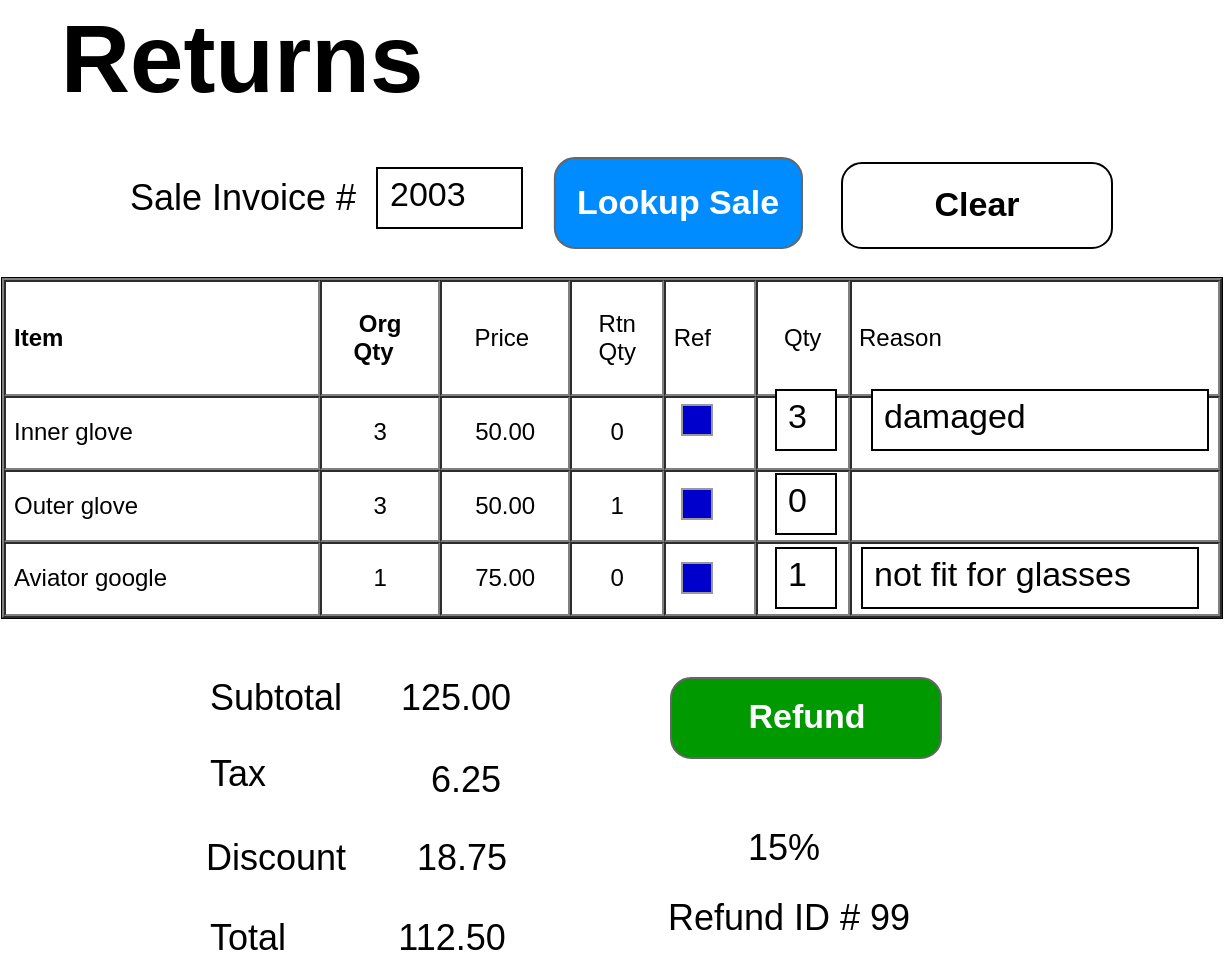 <mxfile version="14.7.0" type="device"><diagram id="PiYevkb1cVEa32YTlIZ7" name="Page-1"><mxGraphModel dx="1102" dy="535" grid="1" gridSize="10" guides="1" tooltips="1" connect="1" arrows="1" fold="1" page="1" pageScale="1" pageWidth="1100" pageHeight="850" math="0" shadow="0"><root><mxCell id="0"/><mxCell id="1" parent="0"/><mxCell id="2Rb7SeELXFZr_ICaBWlP-54" value="Clear" style="strokeWidth=1;shadow=0;dashed=0;align=center;html=1;shape=mxgraph.mockup.buttons.button;mainText=;buttonStyle=round;fontSize=17;fontStyle=1;whiteSpace=wrap;" parent="1" vertex="1"><mxGeometry x="470" y="112.5" width="135" height="42.5" as="geometry"/></mxCell><mxCell id="mo5rwx7vJ-f3ISJSgfBa-1" value="Returns" style="text;html=1;strokeColor=none;fillColor=none;align=center;verticalAlign=middle;whiteSpace=wrap;rounded=0;fontSize=48;fontStyle=1" parent="1" vertex="1"><mxGeometry x="150" y="50" width="40" height="20" as="geometry"/></mxCell><mxCell id="mo5rwx7vJ-f3ISJSgfBa-21" value="&lt;table cellpadding=&quot;4&quot; cellspacing=&quot;0&quot; border=&quot;1&quot; style=&quot;font-size: 1em ; width: 100% ; height: 100%&quot;&gt;&lt;tbody&gt;&lt;tr&gt;&lt;th&gt;Item&amp;nbsp; &amp;nbsp; &amp;nbsp; &amp;nbsp; &amp;nbsp; &amp;nbsp; &amp;nbsp; &amp;nbsp; &amp;nbsp; &amp;nbsp;&lt;/th&gt;&lt;th style=&quot;text-align: center&quot;&gt;Org&lt;br&gt;Qty&amp;nbsp;&amp;nbsp;&lt;/th&gt;&lt;td style=&quot;text-align: center&quot;&gt;Price&amp;nbsp;&lt;/td&gt;&lt;td style=&quot;text-align: center&quot;&gt;Rtn&lt;br&gt;Qty&lt;/td&gt;&lt;td&gt;Ref&lt;/td&gt;&lt;td style=&quot;text-align: center&quot;&gt;Qty&lt;/td&gt;&lt;td&gt;Reason&amp;nbsp; &amp;nbsp; &amp;nbsp; &amp;nbsp; &amp;nbsp; &amp;nbsp; &amp;nbsp; &amp;nbsp; &amp;nbsp; &amp;nbsp;&lt;/td&gt;&lt;/tr&gt;&lt;tr&gt;&lt;td&gt;Inner glove&lt;/td&gt;&lt;td style=&quot;text-align: center&quot;&gt;3&lt;/td&gt;&lt;td style=&quot;text-align: center&quot;&gt;50.00&lt;/td&gt;&lt;td style=&quot;text-align: center&quot;&gt;0&lt;/td&gt;&lt;td&gt;&lt;br&gt;&lt;/td&gt;&lt;td&gt;&lt;br&gt;&lt;/td&gt;&lt;td&gt;&lt;br&gt;&lt;/td&gt;&lt;/tr&gt;&lt;tr&gt;&lt;td&gt;Outer glove&lt;/td&gt;&lt;td style=&quot;text-align: center&quot;&gt;3&lt;/td&gt;&lt;td style=&quot;text-align: center&quot;&gt;50.00&lt;/td&gt;&lt;td style=&quot;text-align: center&quot;&gt;1&lt;/td&gt;&lt;td&gt;&lt;br&gt;&lt;/td&gt;&lt;td&gt;&lt;br&gt;&lt;/td&gt;&lt;td&gt;&lt;br&gt;&lt;/td&gt;&lt;/tr&gt;&lt;tr&gt;&lt;td&gt;Aviator google&lt;/td&gt;&lt;td style=&quot;text-align: center&quot;&gt;1&lt;/td&gt;&lt;td style=&quot;text-align: center&quot;&gt;75.00&lt;/td&gt;&lt;td style=&quot;text-align: center&quot;&gt;0&lt;/td&gt;&lt;td&gt;&lt;br&gt;&lt;/td&gt;&lt;td&gt;&lt;br&gt;&lt;/td&gt;&lt;td&gt;&lt;br&gt;&lt;/td&gt;&lt;/tr&gt;&lt;/tbody&gt;&lt;/table&gt; " style="verticalAlign=top;align=left;overflow=fill;fontSize=12;fontFamily=Helvetica;html=1;fillColor=none;" parent="1" vertex="1"><mxGeometry x="50" y="170" width="610" height="170" as="geometry"/></mxCell><mxCell id="2Rb7SeELXFZr_ICaBWlP-34" value="2003" style="strokeWidth=1;shadow=0;dashed=0;align=center;html=1;shape=mxgraph.mockup.text.textBox;align=left;fontSize=17;spacingLeft=4;spacingTop=-3;mainText=;" parent="1" vertex="1"><mxGeometry x="237.5" y="115" width="72.5" height="30" as="geometry"/></mxCell><mxCell id="2Rb7SeELXFZr_ICaBWlP-35" value="Lookup Sale" style="strokeWidth=1;shadow=0;dashed=0;align=center;html=1;shape=mxgraph.mockup.buttons.button;strokeColor=#666666;fontColor=#ffffff;mainText=;buttonStyle=round;fontSize=17;fontStyle=1;fillColor=#008cff;whiteSpace=wrap;" parent="1" vertex="1"><mxGeometry x="326.42" y="110" width="123.58" height="45" as="geometry"/></mxCell><mxCell id="2Rb7SeELXFZr_ICaBWlP-36" value="3" style="strokeWidth=1;shadow=0;dashed=0;align=center;html=1;shape=mxgraph.mockup.text.textBox;align=left;fontSize=17;spacingLeft=4;spacingTop=-3;mainText=;" parent="1" vertex="1"><mxGeometry x="437" y="226" width="30" height="30" as="geometry"/></mxCell><mxCell id="2Rb7SeELXFZr_ICaBWlP-39" value="0" style="strokeWidth=1;shadow=0;dashed=0;align=center;html=1;shape=mxgraph.mockup.text.textBox;align=left;fontSize=17;spacingLeft=4;spacingTop=-3;mainText=;" parent="1" vertex="1"><mxGeometry x="437" y="268" width="30" height="30" as="geometry"/></mxCell><mxCell id="2Rb7SeELXFZr_ICaBWlP-42" value="1" style="strokeWidth=1;shadow=0;dashed=0;align=center;html=1;shape=mxgraph.mockup.text.textBox;align=left;fontSize=17;spacingLeft=4;spacingTop=-3;mainText=;" parent="1" vertex="1"><mxGeometry x="437" y="305" width="30" height="30" as="geometry"/></mxCell><mxCell id="2Rb7SeELXFZr_ICaBWlP-43" value="Refund" style="strokeWidth=1;shadow=0;dashed=0;align=center;html=1;shape=mxgraph.mockup.buttons.button;strokeColor=#666666;fontColor=#ffffff;mainText=;buttonStyle=round;fontSize=17;fontStyle=1;whiteSpace=wrap;fillColor=#009900;" parent="1" vertex="1"><mxGeometry x="384.5" y="370" width="135" height="40" as="geometry"/></mxCell><mxCell id="2Rb7SeELXFZr_ICaBWlP-44" value="Sale Invoice #" style="text;html=1;strokeColor=none;fillColor=none;align=center;verticalAlign=middle;whiteSpace=wrap;rounded=0;fontSize=18;" parent="1" vertex="1"><mxGeometry x="102.5" y="120" width="135" height="20" as="geometry"/></mxCell><mxCell id="2Rb7SeELXFZr_ICaBWlP-45" value="Subtotal" style="text;html=1;strokeColor=none;fillColor=none;align=center;verticalAlign=middle;whiteSpace=wrap;rounded=0;fontSize=18;" parent="1" vertex="1"><mxGeometry x="138.42" y="370" width="98" height="20" as="geometry"/></mxCell><mxCell id="2Rb7SeELXFZr_ICaBWlP-46" value="Tax&lt;span style=&quot;color: rgba(0 , 0 , 0 , 0) ; font-family: monospace ; font-size: 0px&quot;&gt;%3CmxGraphModel%3E%3Croot%3E%3CmxCell%20id%3D%220%22%2F%3E%3CmxCell%20id%3D%221%22%20parent%3D%220%22%2F%3E%3CmxCell%20id%3D%222%22%20value%3D%22Subtotal%22%20style%3D%22text%3Bhtml%3D1%3BstrokeColor%3Dnone%3BfillColor%3Dnone%3Balign%3Dcenter%3BverticalAlign%3Dmiddle%3BwhiteSpace%3Dwrap%3Brounded%3D0%3BfontSize%3D18%3B%22%20vertex%3D%221%22%20parent%3D%221%22%3E%3CmxGeometry%20x%3D%22520%22%20y%3D%22380%22%20width%3D%2298%22%20height%3D%2220%22%20as%3D%22geometry%22%2F%3E%3C%2FmxCell%3E%3C%2Froot%3E%3C%2FmxGraphModel%3E&lt;/span&gt;" style="text;html=1;strokeColor=none;fillColor=none;align=center;verticalAlign=middle;whiteSpace=wrap;rounded=0;fontSize=18;" parent="1" vertex="1"><mxGeometry x="138.42" y="407.5" width="60" height="20" as="geometry"/></mxCell><mxCell id="2Rb7SeELXFZr_ICaBWlP-47" value="Discount" style="text;html=1;strokeColor=none;fillColor=none;align=center;verticalAlign=middle;whiteSpace=wrap;rounded=0;fontSize=18;" parent="1" vertex="1"><mxGeometry x="138.42" y="450" width="98" height="20" as="geometry"/></mxCell><mxCell id="2Rb7SeELXFZr_ICaBWlP-48" value="Total" style="text;html=1;strokeColor=none;fillColor=none;align=center;verticalAlign=middle;whiteSpace=wrap;rounded=0;fontSize=18;" parent="1" vertex="1"><mxGeometry x="138.42" y="490" width="70" height="20" as="geometry"/></mxCell><mxCell id="2Rb7SeELXFZr_ICaBWlP-49" value="125.00" style="text;html=1;strokeColor=none;fillColor=none;align=center;verticalAlign=middle;whiteSpace=wrap;rounded=0;fontSize=18;" parent="1" vertex="1"><mxGeometry x="228.42" y="370" width="98" height="20" as="geometry"/></mxCell><mxCell id="2Rb7SeELXFZr_ICaBWlP-50" value="6.25" style="text;html=1;strokeColor=none;fillColor=none;align=center;verticalAlign=middle;whiteSpace=wrap;rounded=0;fontSize=18;" parent="1" vertex="1"><mxGeometry x="238.42" y="402.5" width="88" height="37.5" as="geometry"/></mxCell><mxCell id="2Rb7SeELXFZr_ICaBWlP-51" value="18.75" style="text;html=1;strokeColor=none;fillColor=none;align=center;verticalAlign=middle;whiteSpace=wrap;rounded=0;fontSize=18;" parent="1" vertex="1"><mxGeometry x="236.42" y="445" width="88" height="30" as="geometry"/></mxCell><mxCell id="2Rb7SeELXFZr_ICaBWlP-52" value="112.50" style="text;html=1;strokeColor=none;fillColor=none;align=center;verticalAlign=middle;whiteSpace=wrap;rounded=0;fontSize=18;" parent="1" vertex="1"><mxGeometry x="226.42" y="490" width="98" height="20" as="geometry"/></mxCell><mxCell id="2Rb7SeELXFZr_ICaBWlP-53" value="damaged" style="strokeWidth=1;shadow=0;dashed=0;align=center;html=1;shape=mxgraph.mockup.text.textBox;align=left;fontSize=17;spacingLeft=4;spacingTop=-3;mainText=;" parent="1" vertex="1"><mxGeometry x="485" y="226" width="168" height="30" as="geometry"/></mxCell><mxCell id="2Rb7SeELXFZr_ICaBWlP-57" value="15%" style="text;html=1;strokeColor=none;fillColor=none;align=center;verticalAlign=middle;whiteSpace=wrap;rounded=0;fontSize=18;" parent="1" vertex="1"><mxGeometry x="397" y="440" width="88" height="30" as="geometry"/></mxCell><mxCell id="cyUmUQRv7XlNvC0ZiuZM-1" value="not fit for glasses" style="strokeWidth=1;shadow=0;dashed=0;align=center;html=1;shape=mxgraph.mockup.text.textBox;align=left;fontSize=17;spacingLeft=4;spacingTop=-3;mainText=;" parent="1" vertex="1"><mxGeometry x="480" y="305" width="168" height="30" as="geometry"/></mxCell><mxCell id="cyUmUQRv7XlNvC0ZiuZM-2" value="" style="strokeWidth=1;shadow=0;dashed=0;align=center;html=1;shape=mxgraph.mockup.forms.rrect;rSize=0;strokeColor=#999999;align=left;spacingLeft=4;fontSize=17;fontColor=#666666;labelPosition=right;noLabel=1;fillColor=#0000CC;" parent="1" vertex="1"><mxGeometry x="390" y="233.5" width="15" height="15" as="geometry"/></mxCell><mxCell id="cyUmUQRv7XlNvC0ZiuZM-3" value="" style="strokeWidth=1;shadow=0;dashed=0;align=center;html=1;shape=mxgraph.mockup.forms.rrect;rSize=0;strokeColor=#999999;align=left;spacingLeft=4;fontSize=17;fontColor=#666666;labelPosition=right;noLabel=1;fillColor=#0000CC;" parent="1" vertex="1"><mxGeometry x="390" y="275.5" width="15" height="15" as="geometry"/></mxCell><mxCell id="cyUmUQRv7XlNvC0ZiuZM-4" value="" style="strokeWidth=1;shadow=0;dashed=0;align=center;html=1;shape=mxgraph.mockup.forms.rrect;rSize=0;strokeColor=#999999;align=left;spacingLeft=4;fontSize=17;fontColor=#666666;labelPosition=right;noLabel=1;fillColor=#0000CC;" parent="1" vertex="1"><mxGeometry x="390" y="312.5" width="15" height="15" as="geometry"/></mxCell><mxCell id="cyUmUQRv7XlNvC0ZiuZM-5" value="Refund ID # 99" style="text;html=1;strokeColor=none;fillColor=none;align=center;verticalAlign=middle;whiteSpace=wrap;rounded=0;fontSize=18;" parent="1" vertex="1"><mxGeometry x="366.5" y="475" width="153" height="30" as="geometry"/></mxCell></root></mxGraphModel></diagram></mxfile>